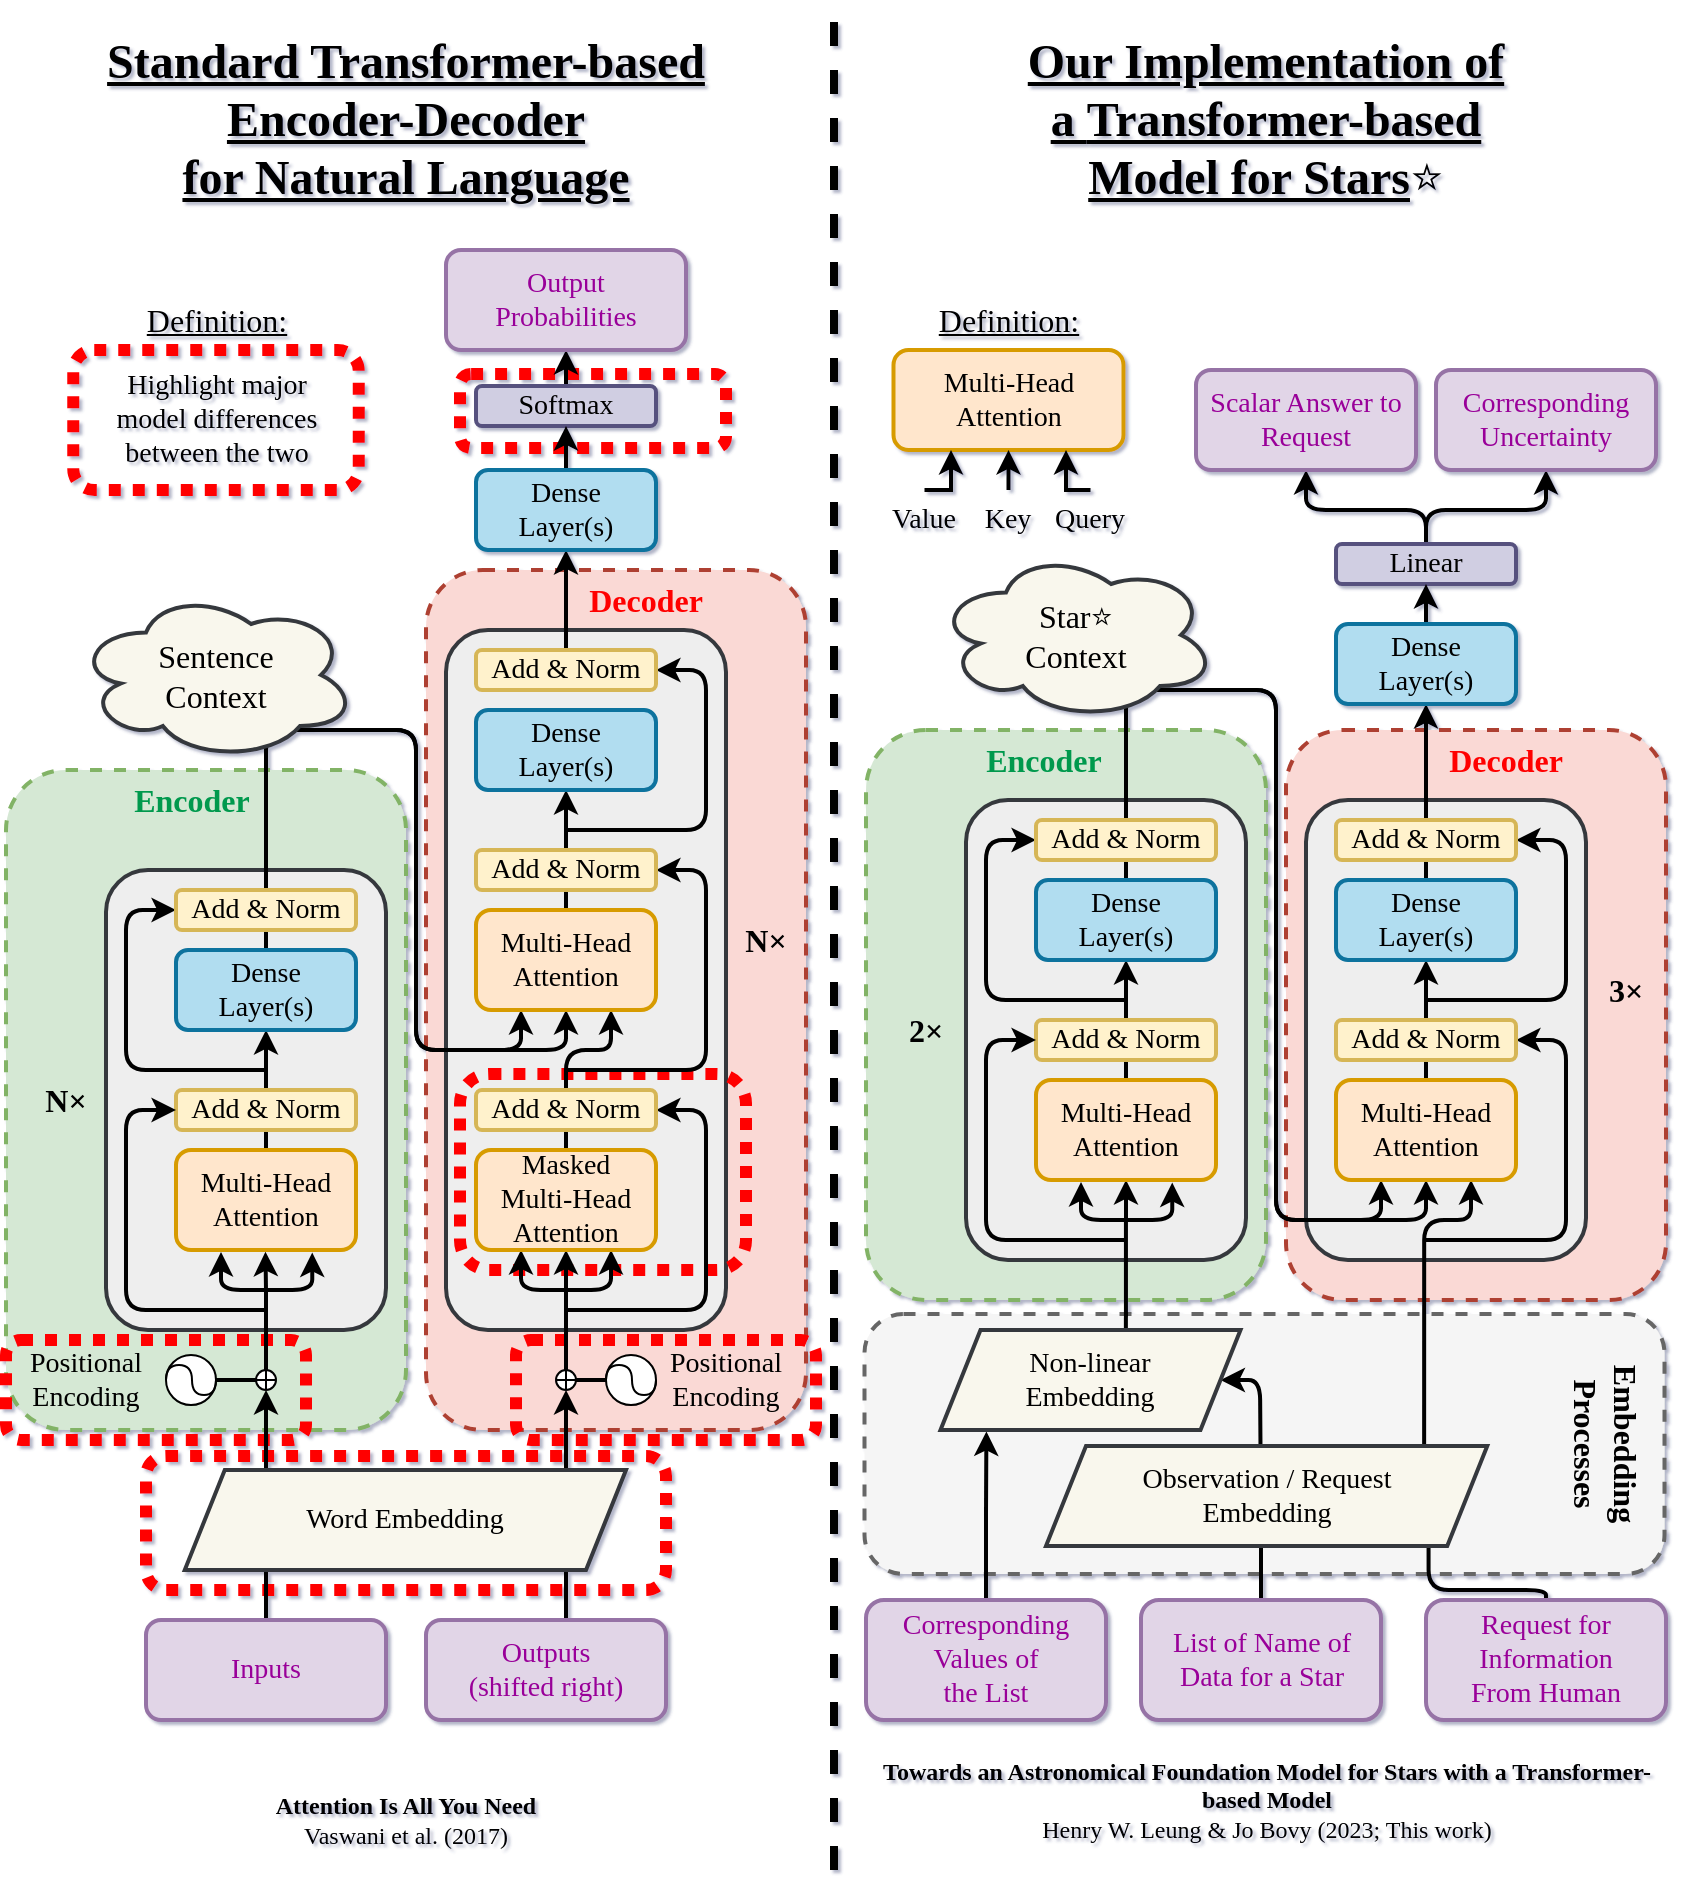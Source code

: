 <mxfile version="21.6.8" type="device">
  <diagram name="Page-1" id="mdmDnUNN7zUBK22BMwez">
    <mxGraphModel dx="1709" dy="937" grid="1" gridSize="10" guides="1" tooltips="1" connect="1" arrows="1" fold="1" page="1" pageScale="1" pageWidth="850" pageHeight="1100" math="0" shadow="1">
      <root>
        <mxCell id="0" />
        <mxCell id="1" parent="0" />
        <mxCell id="AR6ehh2gXDxMe-jYQI8W-18" value="" style="rounded=1;whiteSpace=wrap;html=1;fillColor=#f5f5f5;strokeColor=#666666;strokeWidth=2;shadow=0;fontFamily=Comic Sans MS;dashed=1;fontColor=#333333;" parent="1" vertex="1">
          <mxGeometry x="439.25" y="662" width="400" height="130" as="geometry" />
        </mxCell>
        <mxCell id="AR6ehh2gXDxMe-jYQI8W-24" value="" style="rounded=1;whiteSpace=wrap;html=1;fillColor=none;strokeWidth=6;strokeColor=#FF0000;dashed=1;perimeterSpacing=2;dashPattern=1 1;" parent="1" vertex="1">
          <mxGeometry x="80" y="733" width="260" height="67" as="geometry" />
        </mxCell>
        <mxCell id="emGGRLrwtW1_4OUkdVJX-96" value="" style="rounded=1;whiteSpace=wrap;html=1;fillColor=#fad9d5;strokeColor=#ae4132;strokeWidth=2;shadow=0;fontFamily=Comic Sans MS;dashed=1;" parent="1" vertex="1">
          <mxGeometry x="220" y="290" width="190" height="430" as="geometry" />
        </mxCell>
        <mxCell id="AR6ehh2gXDxMe-jYQI8W-4" value="" style="rounded=1;whiteSpace=wrap;html=1;fillColor=none;strokeWidth=6;strokeColor=#FF0000;dashed=1;dashPattern=1 1;" parent="1" vertex="1">
          <mxGeometry x="265" y="675" width="150" height="50" as="geometry" />
        </mxCell>
        <mxCell id="AR6ehh2gXDxMe-jYQI8W-6" value="" style="rounded=1;whiteSpace=wrap;html=1;fillColor=none;strokeWidth=6;strokeColor=#FF0000;dashed=1;dashPattern=1 1;" parent="1" vertex="1">
          <mxGeometry x="237" y="192" width="133" height="37" as="geometry" />
        </mxCell>
        <mxCell id="emGGRLrwtW1_4OUkdVJX-97" value="&lt;font color=&quot;#ff0000&quot; size=&quot;1&quot;&gt;&lt;b style=&quot;font-size: 16px;&quot;&gt;Decoder&lt;/b&gt;&lt;/font&gt;" style="text;html=1;strokeColor=none;fillColor=none;align=center;verticalAlign=middle;whiteSpace=wrap;rounded=0;shadow=0;fontFamily=Comic Sans MS;" parent="1" vertex="1">
          <mxGeometry x="300" y="290" width="60" height="30" as="geometry" />
        </mxCell>
        <mxCell id="emGGRLrwtW1_4OUkdVJX-94" value="" style="rounded=1;whiteSpace=wrap;html=1;strokeWidth=2;fillColor=#d5e8d4;strokeColor=#82b366;shadow=0;fontFamily=Comic Sans MS;dashed=1;" parent="1" vertex="1">
          <mxGeometry x="10" y="390" width="200" height="330" as="geometry" />
        </mxCell>
        <mxCell id="emGGRLrwtW1_4OUkdVJX-1" value="" style="endArrow=none;html=1;rounded=0;strokeWidth=4;dashed=1;shadow=0;fontFamily=Comic Sans MS;" parent="1" edge="1">
          <mxGeometry width="50" height="50" relative="1" as="geometry">
            <mxPoint x="424" y="940" as="sourcePoint" />
            <mxPoint x="424" y="10" as="targetPoint" />
          </mxGeometry>
        </mxCell>
        <mxCell id="AR6ehh2gXDxMe-jYQI8W-3" value="" style="rounded=1;whiteSpace=wrap;html=1;fillColor=none;strokeWidth=6;strokeColor=#FF0000;dashed=1;perimeterSpacing=2;dashPattern=1 1;" parent="1" vertex="1">
          <mxGeometry x="10" y="675" width="150" height="50" as="geometry" />
        </mxCell>
        <mxCell id="emGGRLrwtW1_4OUkdVJX-2" value="&lt;b style=&quot;&quot;&gt;&lt;font style=&quot;font-size: 24px;&quot;&gt;&lt;u&gt;Standard Transformer-based Encoder-Decoder&lt;br&gt;for Natural Language&lt;/u&gt;&lt;br&gt;&lt;/font&gt;&lt;/b&gt;" style="text;html=1;strokeColor=none;fillColor=none;align=center;verticalAlign=middle;whiteSpace=wrap;rounded=0;shadow=0;fontFamily=Comic Sans MS;" parent="1" vertex="1">
          <mxGeometry x="50" y="20" width="320" height="90" as="geometry" />
        </mxCell>
        <mxCell id="emGGRLrwtW1_4OUkdVJX-3" value="&lt;font style=&quot;font-size: 24px;&quot;&gt;&lt;font style=&quot;font-size: 24px;&quot;&gt;&lt;u&gt;&lt;b&gt;Our Implementation of a&amp;nbsp;&lt;span style=&quot;border-color: var(--border-color); font-size: 12px;&quot;&gt;&lt;span style=&quot;border-color: var(--border-color);&quot;&gt;&lt;font style=&quot;border-color: var(--border-color); font-size: 24px;&quot;&gt;Transformer-based&lt;br style=&quot;border-color: var(--border-color);&quot;&gt;&lt;/font&gt;&lt;/span&gt;&lt;/span&gt;Model for Stars&lt;/b&gt;&lt;/u&gt;&lt;font style=&quot;&quot; face=&quot;Helvetica&quot;&gt;⭐&lt;/font&gt;&lt;/font&gt;&lt;/font&gt;" style="text;html=1;strokeColor=none;fillColor=none;align=center;verticalAlign=middle;whiteSpace=wrap;rounded=0;shadow=0;fontFamily=Comic Sans MS;" parent="1" vertex="1">
          <mxGeometry x="465" y="5" width="350" height="120" as="geometry" />
        </mxCell>
        <mxCell id="emGGRLrwtW1_4OUkdVJX-6" value="" style="rounded=1;whiteSpace=wrap;html=1;fillColor=#eeeeee;strokeColor=#36393d;strokeWidth=2;shadow=0;fontFamily=Comic Sans MS;" parent="1" vertex="1">
          <mxGeometry x="230" y="320" width="140" height="350" as="geometry" />
        </mxCell>
        <mxCell id="AR6ehh2gXDxMe-jYQI8W-5" value="" style="rounded=1;whiteSpace=wrap;html=1;fillColor=none;strokeWidth=6;strokeColor=#FF0000;dashed=1;dashPattern=1 1;" parent="1" vertex="1">
          <mxGeometry x="237" y="542" width="143" height="98" as="geometry" />
        </mxCell>
        <mxCell id="emGGRLrwtW1_4OUkdVJX-7" value="" style="rounded=1;whiteSpace=wrap;html=1;fillColor=#eeeeee;strokeColor=#36393d;strokeWidth=2;shadow=0;fontFamily=Comic Sans MS;" parent="1" vertex="1">
          <mxGeometry x="60" y="440" width="140" height="230" as="geometry" />
        </mxCell>
        <mxCell id="emGGRLrwtW1_4OUkdVJX-21" style="rounded=0;orthogonalLoop=1;jettySize=auto;html=1;exitX=0.5;exitY=0;exitDx=0;exitDy=0;entryX=0.5;entryY=1;entryDx=0;entryDy=0;entryPerimeter=0;strokeWidth=2;shadow=0;fontFamily=Comic Sans MS;" parent="1" target="emGGRLrwtW1_4OUkdVJX-15" edge="1">
          <mxGeometry relative="1" as="geometry">
            <mxPoint x="140" y="740" as="sourcePoint" />
          </mxGeometry>
        </mxCell>
        <mxCell id="emGGRLrwtW1_4OUkdVJX-18" style="rounded=0;orthogonalLoop=1;jettySize=auto;html=1;exitX=0.5;exitY=0;exitDx=0;exitDy=0;entryX=0.5;entryY=1;entryDx=0;entryDy=0;entryPerimeter=0;strokeWidth=2;shadow=0;fontFamily=Comic Sans MS;" parent="1" target="emGGRLrwtW1_4OUkdVJX-16" edge="1">
          <mxGeometry relative="1" as="geometry">
            <mxPoint x="290" y="740" as="sourcePoint" />
          </mxGeometry>
        </mxCell>
        <mxCell id="emGGRLrwtW1_4OUkdVJX-14" value="" style="edgeStyle=orthogonalEdgeStyle;rounded=0;orthogonalLoop=1;jettySize=auto;html=1;strokeWidth=2;shadow=0;fontFamily=Comic Sans MS;endArrow=none;endFill=0;" parent="1" edge="1">
          <mxGeometry relative="1" as="geometry">
            <mxPoint x="140" y="820" as="sourcePoint" />
            <mxPoint x="140" y="790" as="targetPoint" />
          </mxGeometry>
        </mxCell>
        <mxCell id="emGGRLrwtW1_4OUkdVJX-13" value="" style="edgeStyle=orthogonalEdgeStyle;rounded=0;orthogonalLoop=1;jettySize=auto;html=1;strokeWidth=2;shadow=0;fontFamily=Comic Sans MS;endArrow=none;endFill=0;" parent="1" edge="1">
          <mxGeometry relative="1" as="geometry">
            <mxPoint x="290" y="820" as="sourcePoint" />
            <mxPoint x="290" y="790" as="targetPoint" />
          </mxGeometry>
        </mxCell>
        <mxCell id="emGGRLrwtW1_4OUkdVJX-53" style="edgeStyle=orthogonalEdgeStyle;rounded=0;orthogonalLoop=1;jettySize=auto;html=1;exitX=0.5;exitY=0;exitDx=0;exitDy=0;exitPerimeter=0;entryX=0.497;entryY=1.018;entryDx=0;entryDy=0;strokeWidth=2;entryPerimeter=0;shadow=0;fontFamily=Comic Sans MS;" parent="1" source="emGGRLrwtW1_4OUkdVJX-15" target="emGGRLrwtW1_4OUkdVJX-41" edge="1">
          <mxGeometry relative="1" as="geometry">
            <Array as="points">
              <mxPoint x="140" y="650" />
              <mxPoint x="140" y="650" />
            </Array>
          </mxGeometry>
        </mxCell>
        <mxCell id="emGGRLrwtW1_4OUkdVJX-15" value="" style="verticalLabelPosition=bottom;verticalAlign=top;html=1;shape=mxgraph.flowchart.summing_function;shadow=0;fontFamily=Comic Sans MS;" parent="1" vertex="1">
          <mxGeometry x="135" y="690" width="10" height="10" as="geometry" />
        </mxCell>
        <mxCell id="emGGRLrwtW1_4OUkdVJX-57" style="edgeStyle=orthogonalEdgeStyle;rounded=0;orthogonalLoop=1;jettySize=auto;html=1;exitX=0.5;exitY=0;exitDx=0;exitDy=0;exitPerimeter=0;entryX=0.5;entryY=1;entryDx=0;entryDy=0;strokeWidth=2;shadow=0;fontFamily=Comic Sans MS;" parent="1" source="emGGRLrwtW1_4OUkdVJX-16" target="emGGRLrwtW1_4OUkdVJX-42" edge="1">
          <mxGeometry relative="1" as="geometry" />
        </mxCell>
        <mxCell id="emGGRLrwtW1_4OUkdVJX-16" value="" style="verticalLabelPosition=bottom;verticalAlign=top;html=1;shape=mxgraph.flowchart.summing_function;shadow=0;fontFamily=Comic Sans MS;" parent="1" vertex="1">
          <mxGeometry x="285" y="690" width="10" height="10" as="geometry" />
        </mxCell>
        <mxCell id="emGGRLrwtW1_4OUkdVJX-37" style="edgeStyle=orthogonalEdgeStyle;rounded=0;orthogonalLoop=1;jettySize=auto;html=1;exitX=1;exitY=0.5;exitDx=0;exitDy=0;entryX=0;entryY=0.5;entryDx=0;entryDy=0;entryPerimeter=0;endArrow=none;endFill=0;strokeWidth=2;shadow=0;fontFamily=Comic Sans MS;" parent="1" source="emGGRLrwtW1_4OUkdVJX-30" target="emGGRLrwtW1_4OUkdVJX-15" edge="1">
          <mxGeometry relative="1" as="geometry" />
        </mxCell>
        <mxCell id="emGGRLrwtW1_4OUkdVJX-30" value="" style="ellipse;whiteSpace=wrap;html=1;aspect=fixed;rotation=0;shadow=0;fontFamily=Comic Sans MS;" parent="1" vertex="1">
          <mxGeometry x="90" y="682.5" width="25" height="25" as="geometry" />
        </mxCell>
        <mxCell id="emGGRLrwtW1_4OUkdVJX-33" style="edgeStyle=orthogonalEdgeStyle;rounded=0;orthogonalLoop=1;jettySize=auto;html=1;exitX=0;exitY=0.5;exitDx=0;exitDy=0;entryX=1;entryY=0.5;entryDx=0;entryDy=0;endArrow=none;endFill=0;curved=1;shadow=0;fontFamily=Comic Sans MS;" parent="1" source="emGGRLrwtW1_4OUkdVJX-30" target="emGGRLrwtW1_4OUkdVJX-30" edge="1">
          <mxGeometry relative="1" as="geometry">
            <Array as="points">
              <mxPoint x="90" y="687.5" />
              <mxPoint x="103" y="687.5" />
              <mxPoint x="103" y="702.5" />
              <mxPoint x="115" y="702.5" />
            </Array>
          </mxGeometry>
        </mxCell>
        <mxCell id="emGGRLrwtW1_4OUkdVJX-38" style="edgeStyle=orthogonalEdgeStyle;rounded=0;orthogonalLoop=1;jettySize=auto;html=1;exitX=0;exitY=0.5;exitDx=0;exitDy=0;entryX=1;entryY=0.5;entryDx=0;entryDy=0;entryPerimeter=0;endArrow=none;endFill=0;shadow=0;fontFamily=Comic Sans MS;strokeWidth=2;" parent="1" source="emGGRLrwtW1_4OUkdVJX-35" target="emGGRLrwtW1_4OUkdVJX-16" edge="1">
          <mxGeometry relative="1" as="geometry" />
        </mxCell>
        <mxCell id="emGGRLrwtW1_4OUkdVJX-35" value="" style="ellipse;whiteSpace=wrap;html=1;aspect=fixed;rotation=0;shadow=0;fontFamily=Comic Sans MS;" parent="1" vertex="1">
          <mxGeometry x="310" y="682.5" width="25" height="25" as="geometry" />
        </mxCell>
        <mxCell id="emGGRLrwtW1_4OUkdVJX-36" style="edgeStyle=orthogonalEdgeStyle;rounded=0;orthogonalLoop=1;jettySize=auto;html=1;exitX=0;exitY=0.5;exitDx=0;exitDy=0;entryX=1;entryY=0.5;entryDx=0;entryDy=0;endArrow=none;endFill=0;curved=1;shadow=0;fontFamily=Comic Sans MS;" parent="1" source="emGGRLrwtW1_4OUkdVJX-35" target="emGGRLrwtW1_4OUkdVJX-35" edge="1">
          <mxGeometry relative="1" as="geometry">
            <Array as="points">
              <mxPoint x="310" y="687.5" />
              <mxPoint x="323" y="687.5" />
              <mxPoint x="323" y="702.5" />
              <mxPoint x="335" y="702.5" />
            </Array>
          </mxGeometry>
        </mxCell>
        <mxCell id="emGGRLrwtW1_4OUkdVJX-39" value="&lt;font style=&quot;font-size: 14px;&quot;&gt;Positional&lt;br&gt;Encoding&lt;br&gt;&lt;/font&gt;" style="text;html=1;strokeColor=none;fillColor=none;align=center;verticalAlign=middle;whiteSpace=wrap;rounded=0;shadow=0;fontFamily=Comic Sans MS;" parent="1" vertex="1">
          <mxGeometry x="20" y="680" width="60" height="30" as="geometry" />
        </mxCell>
        <mxCell id="emGGRLrwtW1_4OUkdVJX-40" value="&lt;font style=&quot;font-size: 14px;&quot;&gt;Positional&lt;br&gt;Encoding&lt;br&gt;&lt;/font&gt;" style="text;html=1;strokeColor=none;fillColor=none;align=center;verticalAlign=middle;whiteSpace=wrap;rounded=0;shadow=0;fontFamily=Comic Sans MS;" parent="1" vertex="1">
          <mxGeometry x="340" y="680" width="60" height="30" as="geometry" />
        </mxCell>
        <mxCell id="emGGRLrwtW1_4OUkdVJX-55" style="edgeStyle=orthogonalEdgeStyle;rounded=0;orthogonalLoop=1;jettySize=auto;html=1;exitX=0.5;exitY=0;exitDx=0;exitDy=0;entryX=0.5;entryY=1;entryDx=0;entryDy=0;strokeWidth=2;shadow=0;fontFamily=Comic Sans MS;" parent="1" source="emGGRLrwtW1_4OUkdVJX-41" target="emGGRLrwtW1_4OUkdVJX-46" edge="1">
          <mxGeometry relative="1" as="geometry" />
        </mxCell>
        <mxCell id="emGGRLrwtW1_4OUkdVJX-73" style="edgeStyle=elbowEdgeStyle;rounded=1;orthogonalLoop=1;jettySize=auto;html=1;exitX=0.25;exitY=1;exitDx=0;exitDy=0;elbow=vertical;entryX=0.25;entryY=1.02;entryDx=0;entryDy=0;strokeWidth=2;entryPerimeter=0;shadow=0;fontFamily=Comic Sans MS;" parent="1" target="emGGRLrwtW1_4OUkdVJX-41" edge="1">
          <mxGeometry relative="1" as="geometry">
            <mxPoint x="140" y="650" as="sourcePoint" />
            <Array as="points">
              <mxPoint x="130" y="650" />
            </Array>
          </mxGeometry>
        </mxCell>
        <mxCell id="emGGRLrwtW1_4OUkdVJX-41" value="&lt;font style=&quot;font-size: 14px;&quot;&gt;Multi-Head&lt;br&gt;Attention&lt;/font&gt;" style="rounded=1;whiteSpace=wrap;html=1;fillColor=#ffe6cc;strokeColor=#d79b00;strokeWidth=2;shadow=0;fontFamily=Comic Sans MS;" parent="1" vertex="1">
          <mxGeometry x="95" y="580" width="90" height="50" as="geometry" />
        </mxCell>
        <mxCell id="emGGRLrwtW1_4OUkdVJX-59" style="edgeStyle=orthogonalEdgeStyle;rounded=1;orthogonalLoop=1;jettySize=auto;html=1;exitX=0.5;exitY=0;exitDx=0;exitDy=0;entryX=0.75;entryY=1;entryDx=0;entryDy=0;strokeWidth=2;shadow=0;fontFamily=Comic Sans MS;" parent="1" source="emGGRLrwtW1_4OUkdVJX-42" target="emGGRLrwtW1_4OUkdVJX-48" edge="1">
          <mxGeometry relative="1" as="geometry">
            <Array as="points">
              <mxPoint x="290" y="530" />
              <mxPoint x="313" y="530" />
            </Array>
          </mxGeometry>
        </mxCell>
        <mxCell id="emGGRLrwtW1_4OUkdVJX-80" style="edgeStyle=elbowEdgeStyle;rounded=1;orthogonalLoop=1;jettySize=auto;html=1;exitX=0.75;exitY=1;exitDx=0;exitDy=0;elbow=vertical;strokeWidth=2;entryX=0.75;entryY=1;entryDx=0;entryDy=0;shadow=0;fontFamily=Comic Sans MS;" parent="1" target="emGGRLrwtW1_4OUkdVJX-42" edge="1">
          <mxGeometry relative="1" as="geometry">
            <mxPoint x="290" y="650" as="sourcePoint" />
            <Array as="points">
              <mxPoint x="300" y="650" />
            </Array>
          </mxGeometry>
        </mxCell>
        <mxCell id="emGGRLrwtW1_4OUkdVJX-81" style="edgeStyle=elbowEdgeStyle;rounded=1;orthogonalLoop=1;jettySize=auto;html=1;exitX=0.25;exitY=1;exitDx=0;exitDy=0;elbow=vertical;entryX=0.25;entryY=1;entryDx=0;entryDy=0;strokeWidth=2;shadow=0;fontFamily=Comic Sans MS;" parent="1" target="emGGRLrwtW1_4OUkdVJX-42" edge="1">
          <mxGeometry relative="1" as="geometry">
            <mxPoint x="290" y="650" as="sourcePoint" />
            <Array as="points">
              <mxPoint x="280" y="650" />
            </Array>
          </mxGeometry>
        </mxCell>
        <mxCell id="emGGRLrwtW1_4OUkdVJX-42" value="&lt;font style=&quot;font-size: 14px;&quot;&gt;Masked&lt;br&gt;Multi-Head&lt;br&gt;Attention&lt;/font&gt;" style="rounded=1;whiteSpace=wrap;html=1;fillColor=#ffe6cc;strokeColor=#d79b00;strokeWidth=2;shadow=0;fontFamily=Comic Sans MS;" parent="1" vertex="1">
          <mxGeometry x="245" y="580" width="90" height="50" as="geometry" />
        </mxCell>
        <mxCell id="emGGRLrwtW1_4OUkdVJX-43" value="&lt;font style=&quot;font-size: 14px;&quot;&gt;Add &amp;amp; Norm&lt;/font&gt;" style="rounded=1;whiteSpace=wrap;html=1;fillColor=#fff2cc;strokeColor=#d6b656;strokeWidth=2;shadow=0;fontFamily=Comic Sans MS;" parent="1" vertex="1">
          <mxGeometry x="95" y="550" width="90" height="20" as="geometry" />
        </mxCell>
        <mxCell id="emGGRLrwtW1_4OUkdVJX-82" style="edgeStyle=elbowEdgeStyle;rounded=1;orthogonalLoop=1;jettySize=auto;html=1;exitX=1;exitY=0.5;exitDx=0;exitDy=0;strokeWidth=2;entryX=1;entryY=0.5;entryDx=0;entryDy=0;shadow=0;fontFamily=Comic Sans MS;" parent="1" target="emGGRLrwtW1_4OUkdVJX-44" edge="1">
          <mxGeometry relative="1" as="geometry">
            <mxPoint x="290" y="660" as="sourcePoint" />
            <Array as="points">
              <mxPoint x="360" y="610" />
            </Array>
          </mxGeometry>
        </mxCell>
        <mxCell id="emGGRLrwtW1_4OUkdVJX-44" value="&lt;font style=&quot;font-size: 14px;&quot;&gt;Add &amp;amp; Norm&lt;/font&gt;" style="rounded=1;whiteSpace=wrap;html=1;fillColor=#fff2cc;strokeColor=#d6b656;strokeWidth=2;shadow=0;fontFamily=Comic Sans MS;" parent="1" vertex="1">
          <mxGeometry x="245" y="550" width="90" height="20" as="geometry" />
        </mxCell>
        <mxCell id="emGGRLrwtW1_4OUkdVJX-63" style="edgeStyle=orthogonalEdgeStyle;rounded=1;orthogonalLoop=1;jettySize=auto;html=1;exitX=0.5;exitY=0;exitDx=0;exitDy=0;entryX=0.25;entryY=1;entryDx=0;entryDy=0;strokeWidth=2;shadow=0;fontFamily=Comic Sans MS;" parent="1" source="emGGRLrwtW1_4OUkdVJX-46" target="emGGRLrwtW1_4OUkdVJX-48" edge="1">
          <mxGeometry relative="1" as="geometry">
            <Array as="points">
              <mxPoint x="140" y="370" />
              <mxPoint x="215" y="370" />
              <mxPoint x="215" y="530" />
              <mxPoint x="267" y="530" />
            </Array>
          </mxGeometry>
        </mxCell>
        <mxCell id="emGGRLrwtW1_4OUkdVJX-64" style="edgeStyle=orthogonalEdgeStyle;rounded=1;orthogonalLoop=1;jettySize=auto;html=1;exitX=0.5;exitY=0;exitDx=0;exitDy=0;entryX=0.5;entryY=1;entryDx=0;entryDy=0;strokeWidth=2;shadow=0;fontFamily=Comic Sans MS;" parent="1" source="emGGRLrwtW1_4OUkdVJX-46" target="emGGRLrwtW1_4OUkdVJX-48" edge="1">
          <mxGeometry relative="1" as="geometry">
            <Array as="points">
              <mxPoint x="140" y="370" />
              <mxPoint x="215" y="370" />
              <mxPoint x="215" y="530" />
              <mxPoint x="290" y="530" />
            </Array>
          </mxGeometry>
        </mxCell>
        <mxCell id="emGGRLrwtW1_4OUkdVJX-46" value="&lt;font style=&quot;font-size: 14px;&quot;&gt;Dense&lt;br&gt;Layer(s)&lt;/font&gt;" style="rounded=1;whiteSpace=wrap;html=1;fillColor=#b1ddf0;strokeColor=#10739e;strokeWidth=2;shadow=0;fontFamily=Comic Sans MS;" parent="1" vertex="1">
          <mxGeometry x="95" y="480" width="90" height="40" as="geometry" />
        </mxCell>
        <mxCell id="emGGRLrwtW1_4OUkdVJX-66" style="edgeStyle=orthogonalEdgeStyle;rounded=1;orthogonalLoop=1;jettySize=auto;html=1;exitX=0;exitY=0.5;exitDx=0;exitDy=0;strokeWidth=2;entryX=0;entryY=0.5;entryDx=0;entryDy=0;shadow=0;fontFamily=Comic Sans MS;" parent="1" target="emGGRLrwtW1_4OUkdVJX-47" edge="1">
          <mxGeometry relative="1" as="geometry">
            <mxPoint x="140" y="540" as="sourcePoint" />
            <Array as="points">
              <mxPoint x="70" y="540" />
              <mxPoint x="70" y="460" />
            </Array>
          </mxGeometry>
        </mxCell>
        <mxCell id="emGGRLrwtW1_4OUkdVJX-47" value="&lt;font style=&quot;font-size: 14px;&quot;&gt;Add &amp;amp; Norm&lt;/font&gt;" style="rounded=1;whiteSpace=wrap;html=1;fillColor=#fff2cc;strokeColor=#d6b656;strokeWidth=2;shadow=0;fontFamily=Comic Sans MS;" parent="1" vertex="1">
          <mxGeometry x="95" y="450" width="90" height="20" as="geometry" />
        </mxCell>
        <mxCell id="emGGRLrwtW1_4OUkdVJX-84" style="edgeStyle=orthogonalEdgeStyle;rounded=0;orthogonalLoop=1;jettySize=auto;html=1;exitX=0.5;exitY=0;exitDx=0;exitDy=0;entryX=0.5;entryY=1;entryDx=0;entryDy=0;strokeWidth=2;shadow=0;fontFamily=Comic Sans MS;" parent="1" source="emGGRLrwtW1_4OUkdVJX-48" target="emGGRLrwtW1_4OUkdVJX-76" edge="1">
          <mxGeometry relative="1" as="geometry" />
        </mxCell>
        <mxCell id="emGGRLrwtW1_4OUkdVJX-48" value="&lt;font style=&quot;font-size: 14px;&quot;&gt;Multi-Head&lt;br&gt;Attention&lt;/font&gt;" style="rounded=1;whiteSpace=wrap;html=1;fillColor=#ffe6cc;strokeColor=#d79b00;strokeWidth=2;shadow=0;fontFamily=Comic Sans MS;" parent="1" vertex="1">
          <mxGeometry x="245" y="460" width="90" height="50" as="geometry" />
        </mxCell>
        <mxCell id="emGGRLrwtW1_4OUkdVJX-83" style="edgeStyle=elbowEdgeStyle;rounded=1;orthogonalLoop=1;jettySize=auto;html=1;exitX=1;exitY=0.5;exitDx=0;exitDy=0;entryX=1;entryY=0.5;entryDx=0;entryDy=0;strokeWidth=2;shadow=0;fontFamily=Comic Sans MS;" parent="1" target="emGGRLrwtW1_4OUkdVJX-49" edge="1">
          <mxGeometry relative="1" as="geometry">
            <mxPoint x="290" y="540" as="sourcePoint" />
            <Array as="points">
              <mxPoint x="360" y="490" />
            </Array>
          </mxGeometry>
        </mxCell>
        <mxCell id="emGGRLrwtW1_4OUkdVJX-49" value="&lt;font style=&quot;font-size: 14px;&quot;&gt;Add &amp;amp; Norm&lt;/font&gt;" style="rounded=1;whiteSpace=wrap;html=1;fillColor=#fff2cc;strokeColor=#d6b656;strokeWidth=2;shadow=0;fontFamily=Comic Sans MS;" parent="1" vertex="1">
          <mxGeometry x="245" y="430" width="90" height="20" as="geometry" />
        </mxCell>
        <mxCell id="emGGRLrwtW1_4OUkdVJX-56" value="" style="endArrow=classic;html=1;rounded=1;entryX=0;entryY=0.5;entryDx=0;entryDy=0;strokeWidth=2;shadow=0;edgeStyle=orthogonalEdgeStyle;jumpStyle=none;fontFamily=Comic Sans MS;" parent="1" target="emGGRLrwtW1_4OUkdVJX-43" edge="1">
          <mxGeometry width="50" height="50" relative="1" as="geometry">
            <mxPoint x="140" y="660" as="sourcePoint" />
            <mxPoint x="270" y="580" as="targetPoint" />
            <Array as="points">
              <mxPoint x="70" y="660" />
              <mxPoint x="70" y="560" />
            </Array>
          </mxGeometry>
        </mxCell>
        <mxCell id="emGGRLrwtW1_4OUkdVJX-60" value="&lt;font style=&quot;font-size: 14px;&quot;&gt;Multi-Head&lt;br&gt;Attention&lt;/font&gt;" style="rounded=1;whiteSpace=wrap;html=1;fillColor=#ffe6cc;strokeColor=#d79b00;strokeWidth=2;shadow=0;fontFamily=Comic Sans MS;" parent="1" vertex="1">
          <mxGeometry x="453.75" y="180" width="115" height="50" as="geometry" />
        </mxCell>
        <mxCell id="emGGRLrwtW1_4OUkdVJX-62" value="&lt;u&gt;&lt;font style=&quot;font-size: 16px;&quot;&gt;Definition:&lt;/font&gt;&lt;/u&gt;" style="text;html=1;strokeColor=none;fillColor=none;align=center;verticalAlign=middle;whiteSpace=wrap;rounded=0;shadow=0;fontFamily=Comic Sans MS;" parent="1" vertex="1">
          <mxGeometry x="435" y="150" width="152.5" height="30" as="geometry" />
        </mxCell>
        <mxCell id="emGGRLrwtW1_4OUkdVJX-72" style="edgeStyle=elbowEdgeStyle;rounded=1;orthogonalLoop=1;jettySize=auto;html=1;exitX=0.75;exitY=1;exitDx=0;exitDy=0;elbow=vertical;strokeWidth=2;entryX=0.757;entryY=1.026;entryDx=0;entryDy=0;entryPerimeter=0;shadow=0;fontFamily=Comic Sans MS;" parent="1" target="emGGRLrwtW1_4OUkdVJX-41" edge="1">
          <mxGeometry relative="1" as="geometry">
            <mxPoint x="163" y="630" as="targetPoint" />
            <mxPoint x="140" y="650" as="sourcePoint" />
            <Array as="points">
              <mxPoint x="150" y="650" />
            </Array>
          </mxGeometry>
        </mxCell>
        <mxCell id="emGGRLrwtW1_4OUkdVJX-74" value="&lt;font style=&quot;&quot;&gt;&lt;b style=&quot;&quot;&gt;&lt;font style=&quot;font-size: 16px;&quot;&gt;N×&lt;/font&gt;&lt;/b&gt;&lt;br&gt;&lt;/font&gt;" style="text;html=1;strokeColor=none;fillColor=none;align=center;verticalAlign=middle;whiteSpace=wrap;rounded=0;shadow=0;fontFamily=Comic Sans MS;" parent="1" vertex="1">
          <mxGeometry x="10" y="540" width="60" height="30" as="geometry" />
        </mxCell>
        <mxCell id="emGGRLrwtW1_4OUkdVJX-75" value="&lt;font style=&quot;&quot;&gt;&lt;b style=&quot;&quot;&gt;&lt;font style=&quot;font-size: 16px;&quot;&gt;N×&lt;/font&gt;&lt;/b&gt;&lt;br&gt;&lt;/font&gt;" style="text;html=1;strokeColor=none;fillColor=none;align=center;verticalAlign=middle;whiteSpace=wrap;rounded=0;shadow=0;fontFamily=Comic Sans MS;" parent="1" vertex="1">
          <mxGeometry x="360" y="460" width="60" height="30" as="geometry" />
        </mxCell>
        <mxCell id="emGGRLrwtW1_4OUkdVJX-76" value="&lt;font style=&quot;font-size: 14px;&quot;&gt;Dense&lt;/font&gt;&lt;br style=&quot;border-color: var(--border-color); font-size: 14px;&quot;&gt;&lt;span style=&quot;font-size: 14px;&quot;&gt;Layer(s)&lt;/span&gt;" style="rounded=1;whiteSpace=wrap;html=1;fillColor=#b1ddf0;strokeColor=#10739e;strokeWidth=2;shadow=0;fontFamily=Comic Sans MS;" parent="1" vertex="1">
          <mxGeometry x="245" y="360" width="90" height="40" as="geometry" />
        </mxCell>
        <mxCell id="emGGRLrwtW1_4OUkdVJX-85" style="edgeStyle=elbowEdgeStyle;rounded=1;orthogonalLoop=1;jettySize=auto;html=1;strokeWidth=2;entryX=1;entryY=0.5;entryDx=0;entryDy=0;shadow=0;fontFamily=Comic Sans MS;" parent="1" target="emGGRLrwtW1_4OUkdVJX-77" edge="1">
          <mxGeometry relative="1" as="geometry">
            <mxPoint x="290" y="420" as="sourcePoint" />
            <Array as="points">
              <mxPoint x="360" y="380" />
              <mxPoint x="350" y="390" />
            </Array>
          </mxGeometry>
        </mxCell>
        <mxCell id="AR6ehh2gXDxMe-jYQI8W-11" value="" style="edgeStyle=orthogonalEdgeStyle;rounded=0;orthogonalLoop=1;jettySize=auto;html=1;strokeWidth=2;" parent="1" source="emGGRLrwtW1_4OUkdVJX-77" target="AR6ehh2gXDxMe-jYQI8W-10" edge="1">
          <mxGeometry relative="1" as="geometry" />
        </mxCell>
        <mxCell id="emGGRLrwtW1_4OUkdVJX-77" value="&lt;font style=&quot;font-size: 14px;&quot;&gt;Add &amp;amp; Norm&lt;/font&gt;" style="rounded=1;whiteSpace=wrap;html=1;fillColor=#fff2cc;strokeColor=#d6b656;strokeWidth=2;shadow=0;fontFamily=Comic Sans MS;" parent="1" vertex="1">
          <mxGeometry x="245" y="330" width="90" height="20" as="geometry" />
        </mxCell>
        <mxCell id="emGGRLrwtW1_4OUkdVJX-93" style="edgeStyle=orthogonalEdgeStyle;rounded=0;orthogonalLoop=1;jettySize=auto;html=1;exitX=0.5;exitY=0;exitDx=0;exitDy=0;entryX=0.5;entryY=1;entryDx=0;entryDy=0;strokeWidth=2;shadow=0;fontFamily=Comic Sans MS;" parent="1" source="emGGRLrwtW1_4OUkdVJX-87" edge="1">
          <mxGeometry relative="1" as="geometry">
            <mxPoint x="290" y="180" as="targetPoint" />
          </mxGeometry>
        </mxCell>
        <mxCell id="emGGRLrwtW1_4OUkdVJX-87" value="&lt;font style=&quot;font-size: 14px;&quot;&gt;Softmax&lt;/font&gt;" style="rounded=1;whiteSpace=wrap;html=1;fillColor=#d0cee2;strokeColor=#56517e;strokeWidth=2;shadow=0;fontFamily=Comic Sans MS;" parent="1" vertex="1">
          <mxGeometry x="245" y="198" width="90" height="20" as="geometry" />
        </mxCell>
        <mxCell id="emGGRLrwtW1_4OUkdVJX-95" value="&lt;font color=&quot;#00994d&quot; size=&quot;1&quot;&gt;&lt;b style=&quot;font-size: 16px;&quot;&gt;Encoder&lt;/b&gt;&lt;/font&gt;" style="text;html=1;strokeColor=none;fillColor=none;align=center;verticalAlign=middle;whiteSpace=wrap;rounded=0;shadow=0;fontFamily=Comic Sans MS;" parent="1" vertex="1">
          <mxGeometry x="72.5" y="390" width="60" height="30" as="geometry" />
        </mxCell>
        <mxCell id="emGGRLrwtW1_4OUkdVJX-98" value="" style="rounded=1;whiteSpace=wrap;html=1;fillColor=#fad9d5;strokeColor=#ae4132;strokeWidth=2;shadow=0;fontFamily=Comic Sans MS;dashed=1;" parent="1" vertex="1">
          <mxGeometry x="650" y="370" width="190" height="285" as="geometry" />
        </mxCell>
        <mxCell id="emGGRLrwtW1_4OUkdVJX-99" value="&lt;font color=&quot;#ff0000&quot; size=&quot;1&quot;&gt;&lt;b style=&quot;font-size: 16px;&quot;&gt;Decoder&lt;/b&gt;&lt;/font&gt;" style="text;html=1;strokeColor=none;fillColor=none;align=center;verticalAlign=middle;whiteSpace=wrap;rounded=0;shadow=0;fontFamily=Comic Sans MS;" parent="1" vertex="1">
          <mxGeometry x="730" y="370" width="60" height="30" as="geometry" />
        </mxCell>
        <mxCell id="emGGRLrwtW1_4OUkdVJX-100" value="" style="rounded=1;whiteSpace=wrap;html=1;fillColor=#d5e8d4;strokeColor=#82b366;strokeWidth=2;shadow=0;fontFamily=Comic Sans MS;dashed=1;" parent="1" vertex="1">
          <mxGeometry x="440" y="370" width="200" height="285" as="geometry" />
        </mxCell>
        <mxCell id="emGGRLrwtW1_4OUkdVJX-101" value="" style="rounded=1;whiteSpace=wrap;html=1;fillColor=#eeeeee;strokeColor=#36393d;strokeWidth=2;shadow=0;fontFamily=Comic Sans MS;" parent="1" vertex="1">
          <mxGeometry x="660" y="405" width="140" height="230" as="geometry" />
        </mxCell>
        <mxCell id="emGGRLrwtW1_4OUkdVJX-102" value="" style="rounded=1;whiteSpace=wrap;html=1;fillColor=#eeeeee;strokeColor=#36393d;strokeWidth=2;shadow=0;fontFamily=Comic Sans MS;" parent="1" vertex="1">
          <mxGeometry x="490" y="405" width="140" height="230" as="geometry" />
        </mxCell>
        <mxCell id="emGGRLrwtW1_4OUkdVJX-123" style="edgeStyle=orthogonalEdgeStyle;rounded=0;orthogonalLoop=1;jettySize=auto;html=1;exitX=0.5;exitY=0;exitDx=0;exitDy=0;entryX=0.5;entryY=1;entryDx=0;entryDy=0;strokeWidth=2;shadow=0;fontFamily=Comic Sans MS;" parent="1" source="emGGRLrwtW1_4OUkdVJX-125" target="emGGRLrwtW1_4OUkdVJX-135" edge="1">
          <mxGeometry relative="1" as="geometry" />
        </mxCell>
        <mxCell id="emGGRLrwtW1_4OUkdVJX-124" style="edgeStyle=elbowEdgeStyle;rounded=1;orthogonalLoop=1;jettySize=auto;html=1;exitX=0.25;exitY=1;exitDx=0;exitDy=0;elbow=vertical;entryX=0.25;entryY=1.02;entryDx=0;entryDy=0;strokeWidth=2;entryPerimeter=0;shadow=0;fontFamily=Comic Sans MS;" parent="1" target="emGGRLrwtW1_4OUkdVJX-125" edge="1">
          <mxGeometry relative="1" as="geometry">
            <mxPoint x="570" y="615" as="sourcePoint" />
            <Array as="points">
              <mxPoint x="560" y="615" />
            </Array>
          </mxGeometry>
        </mxCell>
        <mxCell id="AR6ehh2gXDxMe-jYQI8W-23" style="edgeStyle=orthogonalEdgeStyle;rounded=0;orthogonalLoop=1;jettySize=auto;html=1;exitX=0.618;exitY=-0.019;exitDx=0;exitDy=0;entryX=0.5;entryY=1;entryDx=0;entryDy=0;strokeWidth=2;exitPerimeter=0;" parent="1" source="iJdwoECjG4qIQXeY6DNX-10" target="emGGRLrwtW1_4OUkdVJX-125" edge="1">
          <mxGeometry relative="1" as="geometry" />
        </mxCell>
        <mxCell id="emGGRLrwtW1_4OUkdVJX-125" value="&lt;font style=&quot;font-size: 14px;&quot;&gt;Multi-Head&lt;br&gt;Attention&lt;/font&gt;" style="rounded=1;whiteSpace=wrap;html=1;fillColor=#ffe6cc;strokeColor=#d79b00;strokeWidth=2;shadow=0;fontFamily=Comic Sans MS;" parent="1" vertex="1">
          <mxGeometry x="525" y="545" width="90" height="50" as="geometry" />
        </mxCell>
        <mxCell id="emGGRLrwtW1_4OUkdVJX-126" style="edgeStyle=orthogonalEdgeStyle;rounded=1;orthogonalLoop=1;jettySize=auto;html=1;exitX=0.857;exitY=0;exitDx=0;exitDy=0;entryX=0.75;entryY=1;entryDx=0;entryDy=0;strokeWidth=2;shadow=0;fontFamily=Comic Sans MS;exitPerimeter=0;" parent="1" source="iJdwoECjG4qIQXeY6DNX-9" target="emGGRLrwtW1_4OUkdVJX-139" edge="1">
          <mxGeometry relative="1" as="geometry">
            <Array as="points">
              <mxPoint x="719" y="615" />
              <mxPoint x="743" y="615" />
            </Array>
            <mxPoint x="719.75" y="720" as="sourcePoint" />
          </mxGeometry>
        </mxCell>
        <mxCell id="emGGRLrwtW1_4OUkdVJX-130" value="&lt;font style=&quot;font-size: 14px;&quot;&gt;Add &amp;amp; Norm&lt;/font&gt;" style="rounded=1;whiteSpace=wrap;html=1;fillColor=#fff2cc;strokeColor=#d6b656;strokeWidth=2;shadow=0;fontFamily=Comic Sans MS;" parent="1" vertex="1">
          <mxGeometry x="525" y="515" width="90" height="20" as="geometry" />
        </mxCell>
        <mxCell id="emGGRLrwtW1_4OUkdVJX-133" style="edgeStyle=orthogonalEdgeStyle;rounded=1;orthogonalLoop=1;jettySize=auto;html=1;exitX=0.5;exitY=0;exitDx=0;exitDy=0;entryX=0.25;entryY=1;entryDx=0;entryDy=0;strokeWidth=2;shadow=0;fontFamily=Comic Sans MS;" parent="1" target="emGGRLrwtW1_4OUkdVJX-139" edge="1">
          <mxGeometry relative="1" as="geometry">
            <Array as="points">
              <mxPoint x="570" y="350" />
              <mxPoint x="645" y="350" />
              <mxPoint x="645" y="615" />
              <mxPoint x="698" y="615" />
            </Array>
            <mxPoint x="570" y="345" as="sourcePoint" />
          </mxGeometry>
        </mxCell>
        <mxCell id="emGGRLrwtW1_4OUkdVJX-134" style="edgeStyle=orthogonalEdgeStyle;rounded=1;orthogonalLoop=1;jettySize=auto;html=1;exitX=0.5;exitY=0;exitDx=0;exitDy=0;entryX=0.5;entryY=1;entryDx=0;entryDy=0;strokeWidth=2;shadow=0;fontFamily=Comic Sans MS;" parent="1" source="emGGRLrwtW1_4OUkdVJX-135" target="emGGRLrwtW1_4OUkdVJX-139" edge="1">
          <mxGeometry relative="1" as="geometry">
            <Array as="points">
              <mxPoint x="570" y="350" />
              <mxPoint x="645" y="350" />
              <mxPoint x="645" y="615" />
              <mxPoint x="720" y="615" />
            </Array>
            <mxPoint x="570" y="345" as="sourcePoint" />
          </mxGeometry>
        </mxCell>
        <mxCell id="emGGRLrwtW1_4OUkdVJX-135" value="&lt;font style=&quot;font-size: 14px;&quot;&gt;Dense&lt;br style=&quot;border-color: var(--border-color);&quot;&gt;Layer(s)&lt;/font&gt;" style="rounded=1;whiteSpace=wrap;html=1;fillColor=#b1ddf0;strokeColor=#10739e;strokeWidth=2;shadow=0;fontFamily=Comic Sans MS;" parent="1" vertex="1">
          <mxGeometry x="525" y="445" width="90" height="40" as="geometry" />
        </mxCell>
        <mxCell id="emGGRLrwtW1_4OUkdVJX-136" style="edgeStyle=orthogonalEdgeStyle;rounded=1;orthogonalLoop=1;jettySize=auto;html=1;exitX=0;exitY=0.5;exitDx=0;exitDy=0;strokeWidth=2;entryX=0;entryY=0.5;entryDx=0;entryDy=0;shadow=0;fontFamily=Comic Sans MS;" parent="1" target="emGGRLrwtW1_4OUkdVJX-137" edge="1">
          <mxGeometry relative="1" as="geometry">
            <mxPoint x="570" y="505" as="sourcePoint" />
            <Array as="points">
              <mxPoint x="500" y="505" />
              <mxPoint x="500" y="425" />
            </Array>
          </mxGeometry>
        </mxCell>
        <mxCell id="emGGRLrwtW1_4OUkdVJX-137" value="&lt;font style=&quot;font-size: 14px;&quot;&gt;Add &amp;amp; Norm&lt;/font&gt;" style="rounded=1;whiteSpace=wrap;html=1;fillColor=#fff2cc;strokeColor=#d6b656;strokeWidth=2;shadow=0;fontFamily=Comic Sans MS;" parent="1" vertex="1">
          <mxGeometry x="525" y="415" width="90" height="20" as="geometry" />
        </mxCell>
        <mxCell id="emGGRLrwtW1_4OUkdVJX-138" style="edgeStyle=orthogonalEdgeStyle;rounded=0;orthogonalLoop=1;jettySize=auto;html=1;exitX=0.5;exitY=0;exitDx=0;exitDy=0;entryX=0.5;entryY=1;entryDx=0;entryDy=0;strokeWidth=2;shadow=0;fontFamily=Comic Sans MS;" parent="1" source="emGGRLrwtW1_4OUkdVJX-139" target="emGGRLrwtW1_4OUkdVJX-146" edge="1">
          <mxGeometry relative="1" as="geometry" />
        </mxCell>
        <mxCell id="emGGRLrwtW1_4OUkdVJX-139" value="&lt;font style=&quot;font-size: 14px;&quot;&gt;Multi-Head&lt;br&gt;Attention&lt;/font&gt;" style="rounded=1;whiteSpace=wrap;html=1;fillColor=#ffe6cc;strokeColor=#d79b00;strokeWidth=2;shadow=0;fontFamily=Comic Sans MS;" parent="1" vertex="1">
          <mxGeometry x="675" y="545" width="90" height="50" as="geometry" />
        </mxCell>
        <mxCell id="emGGRLrwtW1_4OUkdVJX-140" style="edgeStyle=elbowEdgeStyle;rounded=1;orthogonalLoop=1;jettySize=auto;html=1;exitX=1;exitY=0.5;exitDx=0;exitDy=0;entryX=1;entryY=0.5;entryDx=0;entryDy=0;strokeWidth=2;shadow=0;fontFamily=Comic Sans MS;" parent="1" target="emGGRLrwtW1_4OUkdVJX-141" edge="1">
          <mxGeometry relative="1" as="geometry">
            <mxPoint x="720" y="625" as="sourcePoint" />
            <Array as="points">
              <mxPoint x="790" y="580" />
            </Array>
          </mxGeometry>
        </mxCell>
        <mxCell id="emGGRLrwtW1_4OUkdVJX-141" value="&lt;font style=&quot;font-size: 14px;&quot;&gt;Add &amp;amp; Norm&lt;/font&gt;" style="rounded=1;whiteSpace=wrap;html=1;fillColor=#fff2cc;strokeColor=#d6b656;strokeWidth=2;shadow=0;fontFamily=Comic Sans MS;" parent="1" vertex="1">
          <mxGeometry x="675" y="515" width="90" height="20" as="geometry" />
        </mxCell>
        <mxCell id="emGGRLrwtW1_4OUkdVJX-142" value="" style="endArrow=classic;html=1;rounded=1;entryX=0;entryY=0.5;entryDx=0;entryDy=0;strokeWidth=2;shadow=0;edgeStyle=orthogonalEdgeStyle;jumpStyle=none;fontFamily=Comic Sans MS;" parent="1" target="emGGRLrwtW1_4OUkdVJX-130" edge="1">
          <mxGeometry width="50" height="50" relative="1" as="geometry">
            <mxPoint x="570" y="625" as="sourcePoint" />
            <mxPoint x="700" y="545" as="targetPoint" />
            <Array as="points">
              <mxPoint x="500" y="625" />
              <mxPoint x="500" y="525" />
            </Array>
          </mxGeometry>
        </mxCell>
        <mxCell id="emGGRLrwtW1_4OUkdVJX-143" style="edgeStyle=elbowEdgeStyle;rounded=1;orthogonalLoop=1;jettySize=auto;html=1;exitX=0.75;exitY=1;exitDx=0;exitDy=0;elbow=vertical;strokeWidth=2;entryX=0.757;entryY=1.026;entryDx=0;entryDy=0;entryPerimeter=0;shadow=0;fontFamily=Comic Sans MS;" parent="1" target="emGGRLrwtW1_4OUkdVJX-125" edge="1">
          <mxGeometry relative="1" as="geometry">
            <mxPoint x="593" y="595" as="targetPoint" />
            <mxPoint x="570" y="615" as="sourcePoint" />
            <Array as="points">
              <mxPoint x="580" y="615" />
            </Array>
          </mxGeometry>
        </mxCell>
        <mxCell id="emGGRLrwtW1_4OUkdVJX-144" value="&lt;font style=&quot;&quot;&gt;&lt;font style=&quot;font-size: 16px;&quot;&gt;&lt;b&gt;2×&lt;/b&gt;&lt;/font&gt;&lt;br&gt;&lt;/font&gt;" style="text;html=1;strokeColor=none;fillColor=none;align=center;verticalAlign=middle;whiteSpace=wrap;rounded=0;shadow=0;fontFamily=Comic Sans MS;" parent="1" vertex="1">
          <mxGeometry x="440" y="505" width="60" height="30" as="geometry" />
        </mxCell>
        <mxCell id="emGGRLrwtW1_4OUkdVJX-145" value="&lt;font style=&quot;&quot;&gt;&lt;b style=&quot;&quot;&gt;&lt;font style=&quot;font-size: 16px;&quot;&gt;3×&lt;/font&gt;&lt;/b&gt;&lt;br&gt;&lt;/font&gt;" style="text;html=1;strokeColor=none;fillColor=none;align=center;verticalAlign=middle;whiteSpace=wrap;rounded=0;shadow=0;fontFamily=Comic Sans MS;" parent="1" vertex="1">
          <mxGeometry x="790" y="485" width="60" height="30" as="geometry" />
        </mxCell>
        <mxCell id="emGGRLrwtW1_4OUkdVJX-168" style="edgeStyle=orthogonalEdgeStyle;rounded=0;orthogonalLoop=1;jettySize=auto;html=1;exitX=0.5;exitY=0;exitDx=0;exitDy=0;entryX=0.5;entryY=1;entryDx=0;entryDy=0;strokeWidth=2;fontFamily=Comic Sans MS;" parent="1" source="emGGRLrwtW1_4OUkdVJX-146" target="emGGRLrwtW1_4OUkdVJX-167" edge="1">
          <mxGeometry relative="1" as="geometry" />
        </mxCell>
        <mxCell id="emGGRLrwtW1_4OUkdVJX-146" value="&lt;font style=&quot;font-size: 14px;&quot;&gt;Dense&lt;br style=&quot;border-color: var(--border-color);&quot;&gt;Layer(s)&lt;/font&gt;" style="rounded=1;whiteSpace=wrap;html=1;fillColor=#b1ddf0;strokeColor=#10739e;strokeWidth=2;shadow=0;fontFamily=Comic Sans MS;" parent="1" vertex="1">
          <mxGeometry x="675" y="445" width="90" height="40" as="geometry" />
        </mxCell>
        <mxCell id="emGGRLrwtW1_4OUkdVJX-147" style="edgeStyle=elbowEdgeStyle;rounded=1;orthogonalLoop=1;jettySize=auto;html=1;strokeWidth=2;entryX=1;entryY=0.5;entryDx=0;entryDy=0;shadow=0;fontFamily=Comic Sans MS;" parent="1" target="emGGRLrwtW1_4OUkdVJX-149" edge="1">
          <mxGeometry relative="1" as="geometry">
            <mxPoint x="720" y="505" as="sourcePoint" />
            <Array as="points">
              <mxPoint x="790" y="460" />
              <mxPoint x="780" y="475" />
            </Array>
          </mxGeometry>
        </mxCell>
        <mxCell id="emGGRLrwtW1_4OUkdVJX-149" value="&lt;font style=&quot;font-size: 14px;&quot;&gt;Add &amp;amp; Norm&lt;/font&gt;" style="rounded=1;whiteSpace=wrap;html=1;fillColor=#fff2cc;strokeColor=#d6b656;strokeWidth=2;shadow=0;fontFamily=Comic Sans MS;" parent="1" vertex="1">
          <mxGeometry x="675" y="415" width="90" height="20" as="geometry" />
        </mxCell>
        <mxCell id="bh7ysS1SKq8o-F8AT7_F-4" style="edgeStyle=orthogonalEdgeStyle;rounded=1;orthogonalLoop=1;jettySize=auto;html=1;exitX=0.5;exitY=0;exitDx=0;exitDy=0;entryX=0.5;entryY=1;entryDx=0;entryDy=0;strokeWidth=2;" parent="1" source="emGGRLrwtW1_4OUkdVJX-151" target="iJdwoECjG4qIQXeY6DNX-12" edge="1">
          <mxGeometry relative="1" as="geometry">
            <Array as="points">
              <mxPoint x="720" y="260" />
              <mxPoint x="660" y="260" />
            </Array>
          </mxGeometry>
        </mxCell>
        <mxCell id="bh7ysS1SKq8o-F8AT7_F-5" style="edgeStyle=orthogonalEdgeStyle;rounded=1;orthogonalLoop=1;jettySize=auto;html=1;exitX=0.5;exitY=0;exitDx=0;exitDy=0;entryX=0.5;entryY=1;entryDx=0;entryDy=0;strokeWidth=2;" parent="1" source="emGGRLrwtW1_4OUkdVJX-151" target="bh7ysS1SKq8o-F8AT7_F-1" edge="1">
          <mxGeometry relative="1" as="geometry">
            <Array as="points">
              <mxPoint x="720" y="260" />
              <mxPoint x="780" y="260" />
            </Array>
          </mxGeometry>
        </mxCell>
        <mxCell id="emGGRLrwtW1_4OUkdVJX-151" value="&lt;font style=&quot;font-size: 14px;&quot;&gt;Linear&lt;/font&gt;" style="rounded=1;whiteSpace=wrap;html=1;fillColor=#d0cee2;strokeColor=#56517e;strokeWidth=2;shadow=0;fontFamily=Comic Sans MS;" parent="1" vertex="1">
          <mxGeometry x="675" y="277" width="90" height="20" as="geometry" />
        </mxCell>
        <mxCell id="emGGRLrwtW1_4OUkdVJX-155" value="&lt;font color=&quot;#00994d&quot; size=&quot;1&quot;&gt;&lt;b style=&quot;font-size: 16px;&quot;&gt;Encoder&lt;/b&gt;&lt;/font&gt;" style="text;html=1;strokeColor=none;fillColor=none;align=center;verticalAlign=middle;whiteSpace=wrap;rounded=0;shadow=0;fontFamily=Comic Sans MS;" parent="1" vertex="1">
          <mxGeometry x="499.25" y="370" width="60" height="30" as="geometry" />
        </mxCell>
        <mxCell id="emGGRLrwtW1_4OUkdVJX-159" style="edgeStyle=orthogonalEdgeStyle;rounded=0;orthogonalLoop=1;jettySize=auto;html=1;exitX=0.5;exitY=0;exitDx=0;exitDy=0;entryX=0.25;entryY=1;entryDx=0;entryDy=0;strokeWidth=2;fontFamily=Comic Sans MS;" parent="1" source="emGGRLrwtW1_4OUkdVJX-156" target="emGGRLrwtW1_4OUkdVJX-60" edge="1">
          <mxGeometry relative="1" as="geometry" />
        </mxCell>
        <mxCell id="emGGRLrwtW1_4OUkdVJX-156" value="&lt;font style=&quot;font-size: 14px;&quot;&gt;Value&lt;/font&gt;" style="text;html=1;strokeColor=none;fillColor=none;align=center;verticalAlign=middle;whiteSpace=wrap;rounded=0;shadow=0;fontFamily=Comic Sans MS;" parent="1" vertex="1">
          <mxGeometry x="439.25" y="250" width="60" height="30" as="geometry" />
        </mxCell>
        <mxCell id="emGGRLrwtW1_4OUkdVJX-160" style="edgeStyle=orthogonalEdgeStyle;rounded=0;orthogonalLoop=1;jettySize=auto;html=1;exitX=0.5;exitY=0;exitDx=0;exitDy=0;entryX=0.5;entryY=1;entryDx=0;entryDy=0;strokeWidth=2;fontFamily=Comic Sans MS;" parent="1" source="emGGRLrwtW1_4OUkdVJX-157" target="emGGRLrwtW1_4OUkdVJX-60" edge="1">
          <mxGeometry relative="1" as="geometry" />
        </mxCell>
        <mxCell id="emGGRLrwtW1_4OUkdVJX-157" value="&lt;font style=&quot;font-size: 14px;&quot;&gt;Key&lt;/font&gt;" style="text;html=1;strokeColor=none;fillColor=none;align=center;verticalAlign=middle;whiteSpace=wrap;rounded=0;shadow=0;fontFamily=Comic Sans MS;" parent="1" vertex="1">
          <mxGeometry x="481.25" y="250" width="60" height="30" as="geometry" />
        </mxCell>
        <mxCell id="emGGRLrwtW1_4OUkdVJX-162" style="edgeStyle=orthogonalEdgeStyle;rounded=0;orthogonalLoop=1;jettySize=auto;html=1;exitX=0.5;exitY=0;exitDx=0;exitDy=0;entryX=0.75;entryY=1;entryDx=0;entryDy=0;strokeWidth=2;fontFamily=Comic Sans MS;" parent="1" source="emGGRLrwtW1_4OUkdVJX-158" target="emGGRLrwtW1_4OUkdVJX-60" edge="1">
          <mxGeometry relative="1" as="geometry" />
        </mxCell>
        <mxCell id="emGGRLrwtW1_4OUkdVJX-158" value="&lt;font style=&quot;font-size: 14px;&quot;&gt;Query&lt;/font&gt;" style="text;html=1;strokeColor=none;fillColor=none;align=center;verticalAlign=middle;whiteSpace=wrap;rounded=0;shadow=0;fontFamily=Comic Sans MS;" parent="1" vertex="1">
          <mxGeometry x="522.25" y="250" width="60" height="30" as="geometry" />
        </mxCell>
        <mxCell id="emGGRLrwtW1_4OUkdVJX-170" style="edgeStyle=orthogonalEdgeStyle;rounded=0;orthogonalLoop=1;jettySize=auto;html=1;exitX=0.5;exitY=0;exitDx=0;exitDy=0;entryX=0.5;entryY=1;entryDx=0;entryDy=0;strokeWidth=2;fontFamily=Comic Sans MS;" parent="1" source="emGGRLrwtW1_4OUkdVJX-167" target="emGGRLrwtW1_4OUkdVJX-151" edge="1">
          <mxGeometry relative="1" as="geometry" />
        </mxCell>
        <mxCell id="emGGRLrwtW1_4OUkdVJX-167" value="&lt;font style=&quot;font-size: 14px;&quot;&gt;Dense&lt;br style=&quot;border-color: var(--border-color);&quot;&gt;Layer(s)&lt;/font&gt;" style="rounded=1;whiteSpace=wrap;html=1;fillColor=#b1ddf0;strokeColor=#10739e;strokeWidth=2;shadow=0;fontFamily=Comic Sans MS;" parent="1" vertex="1">
          <mxGeometry x="675" y="317" width="90" height="40" as="geometry" />
        </mxCell>
        <mxCell id="emGGRLrwtW1_4OUkdVJX-175" value="&lt;font style=&quot;font-size: 16px;&quot;&gt;Sentence&lt;br&gt;Context&lt;/font&gt;" style="ellipse;shape=cloud;whiteSpace=wrap;html=1;fillColor=#f9f7ed;strokeColor=#36393d;strokeWidth=2;fontFamily=Comic Sans MS;" parent="1" vertex="1">
          <mxGeometry x="45" y="300" width="140" height="85" as="geometry" />
        </mxCell>
        <mxCell id="emGGRLrwtW1_4OUkdVJX-178" value="&lt;font style=&quot;font-size: 16px;&quot;&gt;Star⭐&lt;br&gt;Context&lt;br&gt;&lt;/font&gt;" style="ellipse;shape=cloud;whiteSpace=wrap;html=1;fillColor=#f9f7ed;strokeColor=#36393d;strokeWidth=2;fontFamily=Comic Sans MS;" parent="1" vertex="1">
          <mxGeometry x="475" y="280" width="140" height="85" as="geometry" />
        </mxCell>
        <mxCell id="GQjv0LC0Rl9IuLkwbXBP-3" value="&lt;font face=&quot;Comic Sans MS&quot;&gt;&lt;b&gt;Attention Is All You Need &lt;br&gt;&lt;/b&gt;Vaswani et al. (2017)&lt;/font&gt;" style="text;html=1;strokeColor=none;fillColor=none;align=center;verticalAlign=middle;whiteSpace=wrap;rounded=0;" parent="1" vertex="1">
          <mxGeometry x="110" y="900" width="200" height="30" as="geometry" />
        </mxCell>
        <mxCell id="GQjv0LC0Rl9IuLkwbXBP-4" value="&lt;font face=&quot;Comic Sans MS&quot;&gt;&lt;b&gt;Towards an Astronomical Foundation Model for Stars with a Transformer-based Model&lt;br&gt;&lt;/b&gt;Henry W. Leung &amp;amp; Jo Bovy (2023; This work)&lt;/font&gt;" style="text;html=1;strokeColor=none;fillColor=none;align=center;verticalAlign=middle;whiteSpace=wrap;rounded=0;" parent="1" vertex="1">
          <mxGeometry x="433.75" y="880" width="412.5" height="50" as="geometry" />
        </mxCell>
        <mxCell id="iJdwoECjG4qIQXeY6DNX-1" value="&lt;font color=&quot;#990099&quot; style=&quot;font-size: 14px;&quot;&gt;Inputs&lt;br&gt;&lt;/font&gt;" style="rounded=1;whiteSpace=wrap;html=1;fillColor=#e1d5e7;strokeColor=#9673a6;strokeWidth=2;shadow=0;fontFamily=Comic Sans MS;" parent="1" vertex="1">
          <mxGeometry x="80" y="815" width="120" height="50" as="geometry" />
        </mxCell>
        <mxCell id="iJdwoECjG4qIQXeY6DNX-2" value="&lt;font color=&quot;#990099&quot; style=&quot;font-size: 14px;&quot;&gt;Outputs&lt;br&gt;(shifted right)&lt;/font&gt;" style="rounded=1;whiteSpace=wrap;html=1;fillColor=#e1d5e7;strokeColor=#9673a6;strokeWidth=2;shadow=0;fontFamily=Comic Sans MS;" parent="1" vertex="1">
          <mxGeometry x="220" y="815" width="120" height="50" as="geometry" />
        </mxCell>
        <mxCell id="iJdwoECjG4qIQXeY6DNX-3" value="&lt;font style=&quot;font-size: 14px;&quot; face=&quot;Comic Sans MS&quot;&gt;Word Embedding&lt;/font&gt;" style="shape=parallelogram;perimeter=parallelogramPerimeter;whiteSpace=wrap;html=1;fixedSize=1;strokeWidth=2;fillColor=#f9f7ed;strokeColor=#36393d;" parent="1" vertex="1">
          <mxGeometry x="99.38" y="740" width="220.62" height="50" as="geometry" />
        </mxCell>
        <mxCell id="iJdwoECjG4qIQXeY6DNX-5" value="&lt;font color=&quot;#990099&quot; style=&quot;font-size: 14px;&quot;&gt;Output&lt;br&gt;Probabilities&lt;br&gt;&lt;/font&gt;" style="rounded=1;whiteSpace=wrap;html=1;fillColor=#e1d5e7;strokeColor=#9673a6;strokeWidth=2;shadow=0;fontFamily=Comic Sans MS;" parent="1" vertex="1">
          <mxGeometry x="230" y="130" width="120" height="50" as="geometry" />
        </mxCell>
        <mxCell id="AR6ehh2gXDxMe-jYQI8W-22" style="edgeStyle=orthogonalEdgeStyle;rounded=1;orthogonalLoop=1;jettySize=auto;html=1;exitX=0.5;exitY=0;exitDx=0;exitDy=0;entryX=1;entryY=0.5;entryDx=0;entryDy=0;strokeWidth=2;" parent="1" source="iJdwoECjG4qIQXeY6DNX-6" target="iJdwoECjG4qIQXeY6DNX-10" edge="1">
          <mxGeometry relative="1" as="geometry">
            <Array as="points">
              <mxPoint x="637" y="762" />
              <mxPoint x="637" y="695" />
            </Array>
          </mxGeometry>
        </mxCell>
        <mxCell id="iJdwoECjG4qIQXeY6DNX-6" value="&lt;font color=&quot;#990099&quot;&gt;&lt;span style=&quot;font-size: 14px;&quot;&gt;List of Name of Data for a Star&lt;/span&gt;&lt;/font&gt;" style="rounded=1;whiteSpace=wrap;html=1;fillColor=#e1d5e7;strokeColor=#9673a6;strokeWidth=2;shadow=0;fontFamily=Comic Sans MS;" parent="1" vertex="1">
          <mxGeometry x="577.5" y="805" width="120" height="60" as="geometry" />
        </mxCell>
        <mxCell id="AR6ehh2gXDxMe-jYQI8W-20" style="edgeStyle=orthogonalEdgeStyle;rounded=0;orthogonalLoop=1;jettySize=auto;html=1;exitX=0.5;exitY=0;exitDx=0;exitDy=0;entryX=0.153;entryY=1.014;entryDx=0;entryDy=0;entryPerimeter=0;strokeWidth=2;" parent="1" source="iJdwoECjG4qIQXeY6DNX-7" target="iJdwoECjG4qIQXeY6DNX-10" edge="1">
          <mxGeometry relative="1" as="geometry" />
        </mxCell>
        <mxCell id="iJdwoECjG4qIQXeY6DNX-7" value="&lt;font style=&quot;font-size: 14px;&quot; color=&quot;#990099&quot;&gt;Corresponding Values of &lt;br&gt;the List&lt;/font&gt;" style="rounded=1;whiteSpace=wrap;html=1;fillColor=#e1d5e7;strokeColor=#9673a6;strokeWidth=2;shadow=0;fontFamily=Comic Sans MS;" parent="1" vertex="1">
          <mxGeometry x="440" y="805" width="120" height="60" as="geometry" />
        </mxCell>
        <mxCell id="iJdwoECjG4qIQXeY6DNX-18" style="edgeStyle=orthogonalEdgeStyle;rounded=1;orthogonalLoop=1;jettySize=auto;html=1;exitX=0.5;exitY=0;exitDx=0;exitDy=0;entryX=0.867;entryY=0.979;entryDx=0;entryDy=0;entryPerimeter=0;strokeWidth=2;endArrow=none;endFill=0;" parent="1" source="iJdwoECjG4qIQXeY6DNX-8" target="iJdwoECjG4qIQXeY6DNX-9" edge="1">
          <mxGeometry relative="1" as="geometry">
            <Array as="points">
              <mxPoint x="780" y="800" />
              <mxPoint x="721" y="800" />
            </Array>
          </mxGeometry>
        </mxCell>
        <mxCell id="iJdwoECjG4qIQXeY6DNX-8" value="&lt;font style=&quot;font-size: 14px;&quot; color=&quot;#990099&quot;&gt;Request for Information &lt;br&gt;From Human&lt;/font&gt;" style="rounded=1;whiteSpace=wrap;html=1;fillColor=#e1d5e7;strokeColor=#9673a6;strokeWidth=2;shadow=0;fontFamily=Comic Sans MS;" parent="1" vertex="1">
          <mxGeometry x="720" y="805" width="120" height="60" as="geometry" />
        </mxCell>
        <mxCell id="iJdwoECjG4qIQXeY6DNX-9" value="&lt;font style=&quot;font-size: 14px;&quot; face=&quot;Comic Sans MS&quot;&gt;Observation / Request&lt;br&gt;Embedding&lt;/font&gt;" style="shape=parallelogram;perimeter=parallelogramPerimeter;whiteSpace=wrap;html=1;fixedSize=1;fillColor=#f9f7ed;strokeColor=#36393d;strokeWidth=2;" parent="1" vertex="1">
          <mxGeometry x="530.0" y="728" width="220.62" height="50" as="geometry" />
        </mxCell>
        <mxCell id="iJdwoECjG4qIQXeY6DNX-10" value="&lt;font style=&quot;font-size: 14px;&quot; face=&quot;Comic Sans MS&quot;&gt;Non-linear &lt;br&gt;Embedding&lt;/font&gt;" style="shape=parallelogram;perimeter=parallelogramPerimeter;whiteSpace=wrap;html=1;fixedSize=1;fillColor=#f9f7ed;strokeColor=#36393d;strokeWidth=2;" parent="1" vertex="1">
          <mxGeometry x="477.25" y="670" width="150" height="50" as="geometry" />
        </mxCell>
        <mxCell id="iJdwoECjG4qIQXeY6DNX-12" value="&lt;font color=&quot;#990099&quot; style=&quot;&quot;&gt;&lt;font style=&quot;font-size: 14px;&quot;&gt;Scalar Answer to Request&lt;/font&gt;&lt;br&gt;&lt;/font&gt;" style="rounded=1;whiteSpace=wrap;html=1;fillColor=#e1d5e7;strokeColor=#9673a6;strokeWidth=2;shadow=0;fontFamily=Comic Sans MS;" parent="1" vertex="1">
          <mxGeometry x="605" y="190" width="110" height="50" as="geometry" />
        </mxCell>
        <mxCell id="bh7ysS1SKq8o-F8AT7_F-1" value="&lt;font color=&quot;#990099&quot; style=&quot;&quot;&gt;&lt;font style=&quot;font-size: 14px;&quot;&gt;Corresponding Uncertainty&lt;/font&gt;&lt;br&gt;&lt;/font&gt;" style="rounded=1;whiteSpace=wrap;html=1;fillColor=#e1d5e7;strokeColor=#9673a6;strokeWidth=2;shadow=0;fontFamily=Comic Sans MS;" parent="1" vertex="1">
          <mxGeometry x="725" y="190" width="110" height="50" as="geometry" />
        </mxCell>
        <mxCell id="AR6ehh2gXDxMe-jYQI8W-7" value="&lt;font face=&quot;Comic Sans MS&quot; style=&quot;font-size: 14px;&quot;&gt;Highlight major &lt;br&gt;model differences between the two&lt;/font&gt;" style="rounded=1;whiteSpace=wrap;html=1;fillColor=none;strokeWidth=6;strokeColor=#FF0000;dashed=1;absoluteArcSize=0;dashPattern=1 1;" parent="1" vertex="1">
          <mxGeometry x="43.63" y="180" width="142.75" height="70" as="geometry" />
        </mxCell>
        <mxCell id="AR6ehh2gXDxMe-jYQI8W-9" value="&lt;u&gt;&lt;font style=&quot;font-size: 16px;&quot;&gt;Definition:&lt;/font&gt;&lt;/u&gt;" style="text;html=1;strokeColor=none;fillColor=none;align=center;verticalAlign=middle;whiteSpace=wrap;rounded=0;shadow=0;fontFamily=Comic Sans MS;" parent="1" vertex="1">
          <mxGeometry x="38.75" y="150" width="152.5" height="30" as="geometry" />
        </mxCell>
        <mxCell id="AR6ehh2gXDxMe-jYQI8W-12" style="edgeStyle=orthogonalEdgeStyle;rounded=0;orthogonalLoop=1;jettySize=auto;html=1;exitX=0.5;exitY=0;exitDx=0;exitDy=0;entryX=0.5;entryY=1;entryDx=0;entryDy=0;strokeWidth=2;" parent="1" source="AR6ehh2gXDxMe-jYQI8W-10" target="emGGRLrwtW1_4OUkdVJX-87" edge="1">
          <mxGeometry relative="1" as="geometry" />
        </mxCell>
        <mxCell id="AR6ehh2gXDxMe-jYQI8W-10" value="&lt;div style=&quot;font-size: 14px;&quot;&gt;&lt;font style=&quot;font-size: 14px;&quot;&gt;Dense&lt;/font&gt;&lt;/div&gt;&lt;div style=&quot;font-size: 14px;&quot;&gt;&lt;font style=&quot;font-size: 14px;&quot;&gt;Layer(s)&lt;/font&gt;&lt;/div&gt;" style="rounded=1;whiteSpace=wrap;html=1;fillColor=#b1ddf0;strokeColor=#10739e;strokeWidth=2;shadow=0;fontFamily=Comic Sans MS;" parent="1" vertex="1">
          <mxGeometry x="245" y="240" width="90" height="40" as="geometry" />
        </mxCell>
        <mxCell id="AR6ehh2gXDxMe-jYQI8W-19" value="&lt;font face=&quot;Comic Sans MS&quot; style=&quot;font-size: 16px;&quot;&gt;&lt;b&gt;Embedding &lt;br&gt;Processes&lt;/b&gt;&lt;/font&gt;" style="text;html=1;strokeColor=none;fillColor=none;align=center;verticalAlign=middle;whiteSpace=wrap;rounded=0;rotation=90;" parent="1" vertex="1">
          <mxGeometry x="765" y="688" width="90" height="78" as="geometry" />
        </mxCell>
      </root>
    </mxGraphModel>
  </diagram>
</mxfile>
